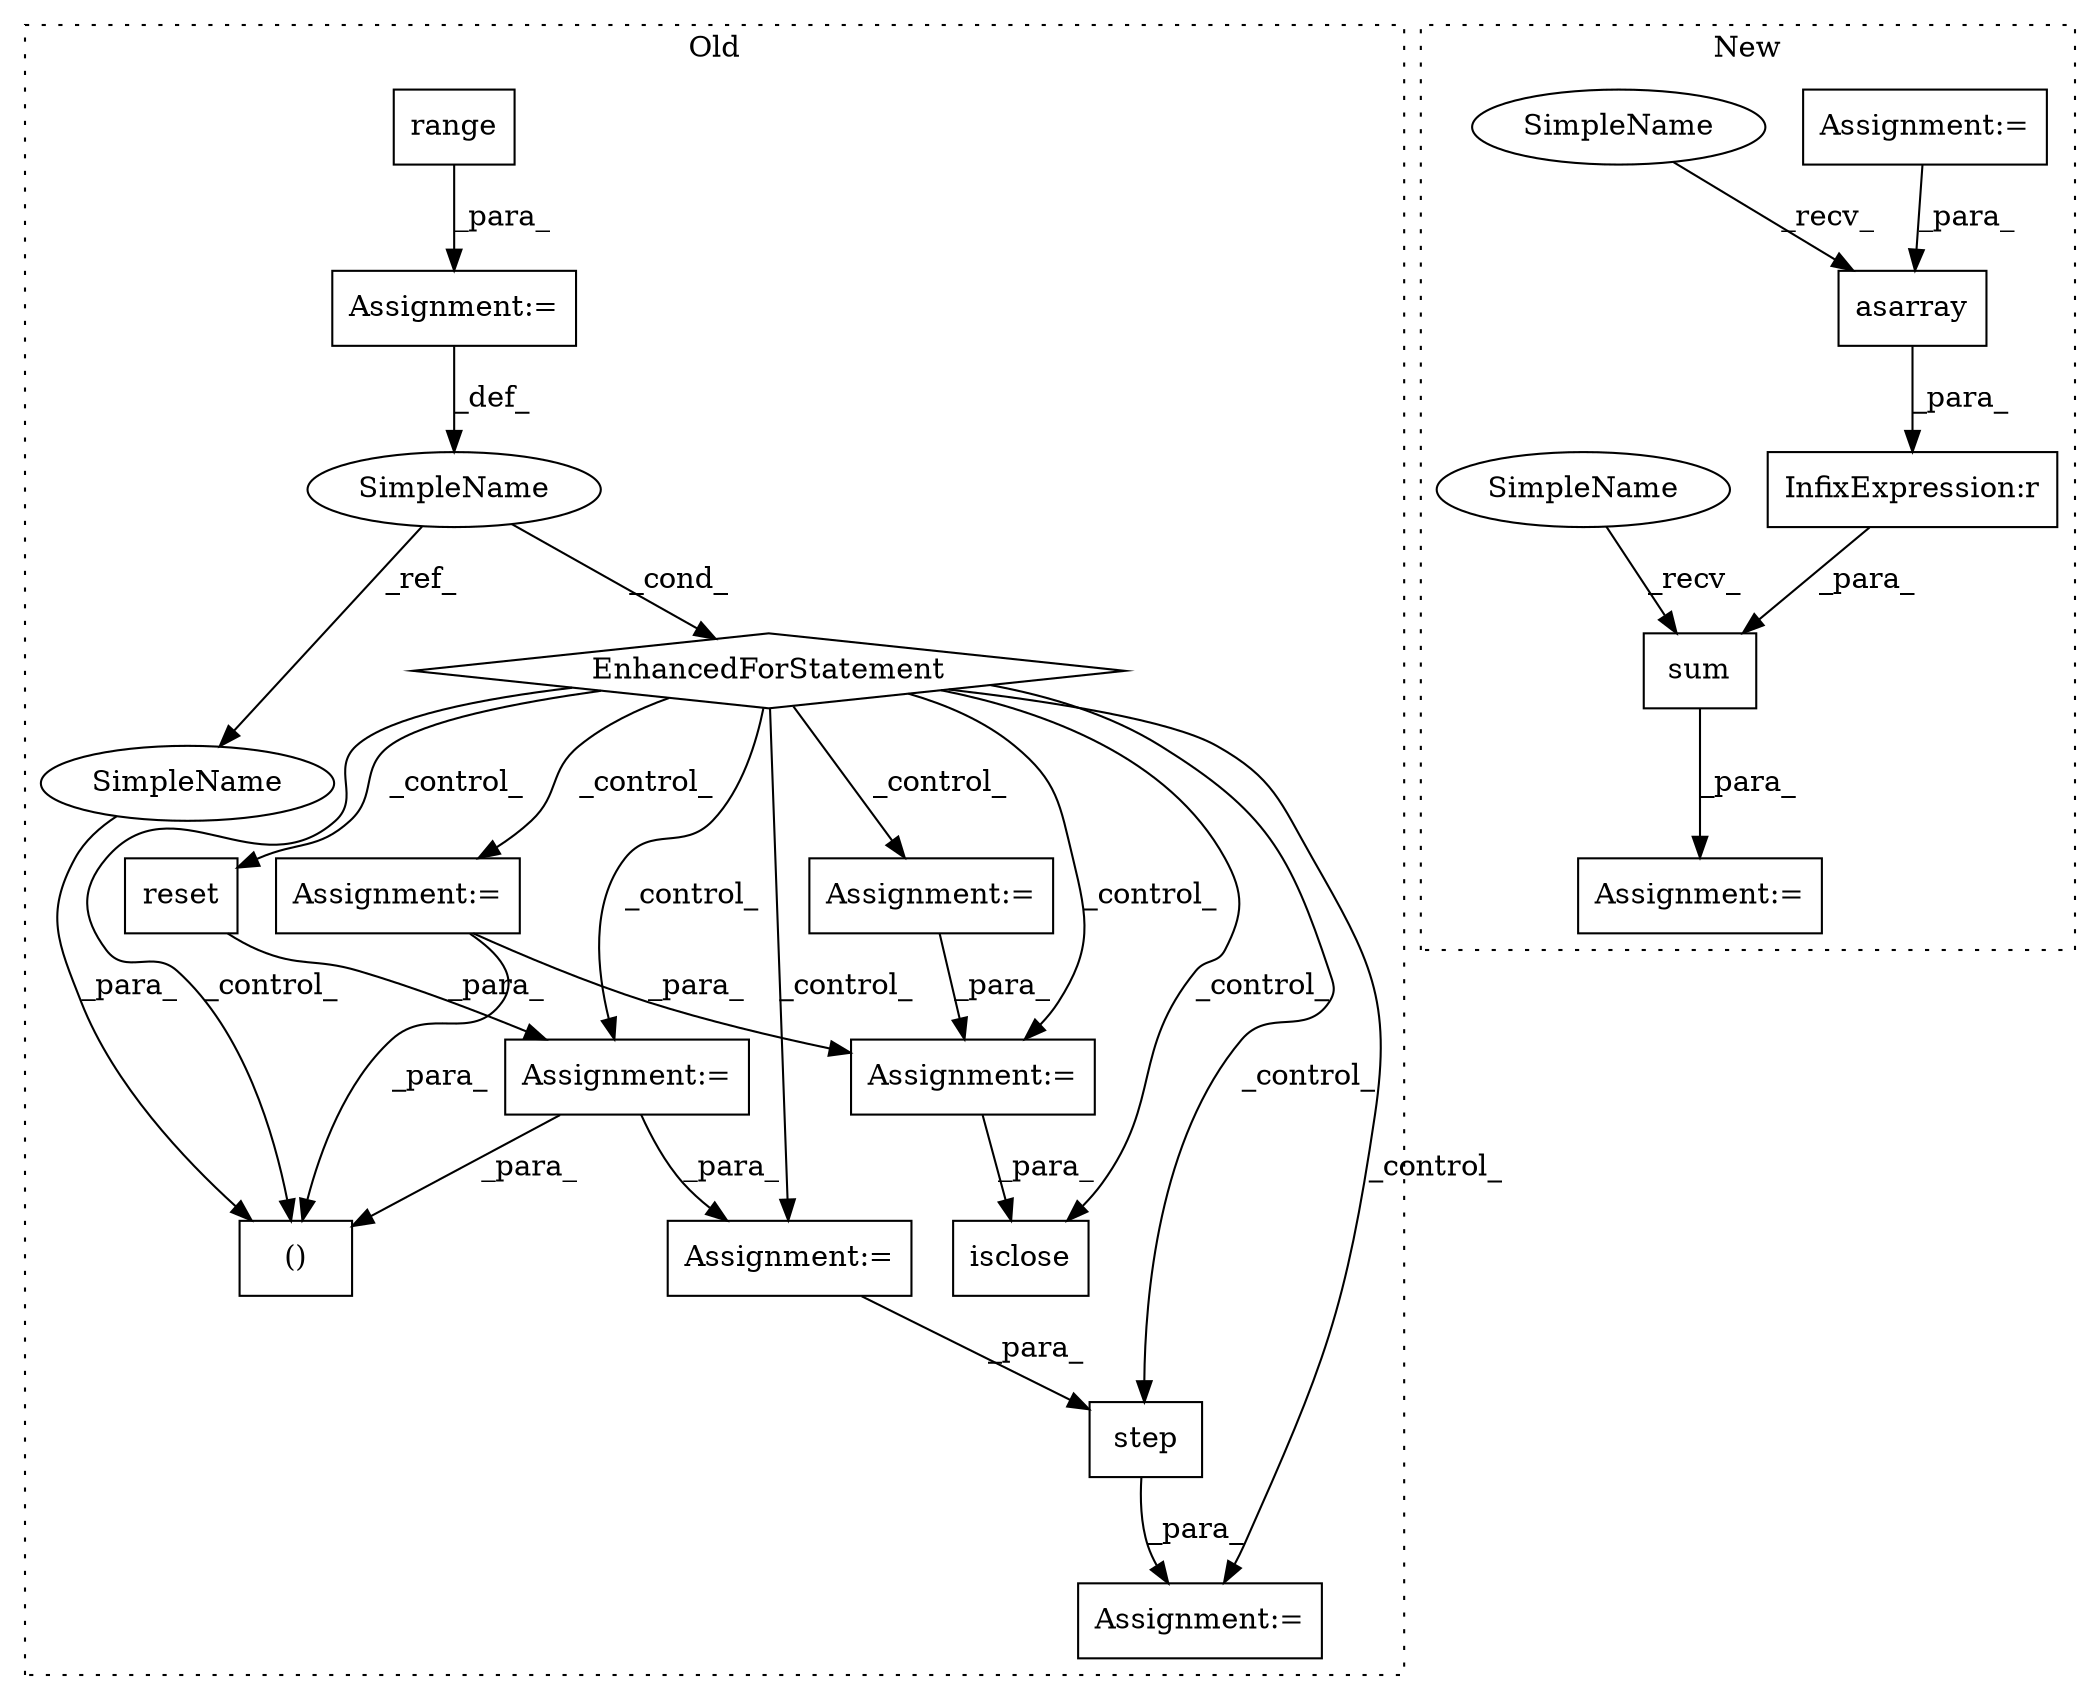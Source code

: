 digraph G {
subgraph cluster0 {
1 [label="step" a="32" s="2425,2436" l="5,1" shape="box"];
3 [label="SimpleName" a="42" s="2182" l="1" shape="ellipse"];
4 [label="isclose" a="32" s="2516,2549" l="8,1" shape="box"];
6 [label="()" a="106" s="2361" l="53" shape="box"];
7 [label="EnhancedForStatement" a="70" s="2125,2204" l="53,2" shape="diamond"];
8 [label="range" a="32" s="2186,2203" l="6,1" shape="box"];
10 [label="reset" a="32" s="2246" l="7" shape="box"];
11 [label="Assignment:=" a="7" s="2125,2204" l="53,2" shape="box"];
12 [label="Assignment:=" a="7" s="2414" l="2" shape="box"];
13 [label="Assignment:=" a="7" s="2454" l="2" shape="box"];
15 [label="Assignment:=" a="7" s="2285" l="1" shape="box"];
16 [label="Assignment:=" a="7" s="2221" l="1" shape="box"];
17 [label="Assignment:=" a="7" s="2236" l="1" shape="box"];
19 [label="Assignment:=" a="7" s="2327" l="1" shape="box"];
22 [label="SimpleName" a="42" s="2413" l="1" shape="ellipse"];
label = "Old";
style="dotted";
}
subgraph cluster1 {
2 [label="sum" a="32" s="2194,2246" l="4,1" shape="box"];
5 [label="asarray" a="32" s="2204,2224" l="8,1" shape="box"];
9 [label="InfixExpression:r" a="27" s="2225" l="4" shape="box"];
14 [label="Assignment:=" a="7" s="2187" l="1" shape="box"];
18 [label="Assignment:=" a="7" s="2112" l="1" shape="box"];
20 [label="SimpleName" a="42" s="2198" l="5" shape="ellipse"];
21 [label="SimpleName" a="42" s="2188" l="5" shape="ellipse"];
label = "New";
style="dotted";
}
1 -> 12 [label="_para_"];
2 -> 14 [label="_para_"];
3 -> 22 [label="_ref_"];
3 -> 7 [label="_cond_"];
5 -> 9 [label="_para_"];
7 -> 10 [label="_control_"];
7 -> 1 [label="_control_"];
7 -> 12 [label="_control_"];
7 -> 17 [label="_control_"];
7 -> 15 [label="_control_"];
7 -> 16 [label="_control_"];
7 -> 4 [label="_control_"];
7 -> 13 [label="_control_"];
7 -> 6 [label="_control_"];
7 -> 19 [label="_control_"];
8 -> 11 [label="_para_"];
9 -> 2 [label="_para_"];
10 -> 17 [label="_para_"];
11 -> 3 [label="_def_"];
13 -> 4 [label="_para_"];
15 -> 6 [label="_para_"];
15 -> 13 [label="_para_"];
16 -> 13 [label="_para_"];
17 -> 19 [label="_para_"];
17 -> 6 [label="_para_"];
18 -> 5 [label="_para_"];
19 -> 1 [label="_para_"];
20 -> 5 [label="_recv_"];
21 -> 2 [label="_recv_"];
22 -> 6 [label="_para_"];
}
